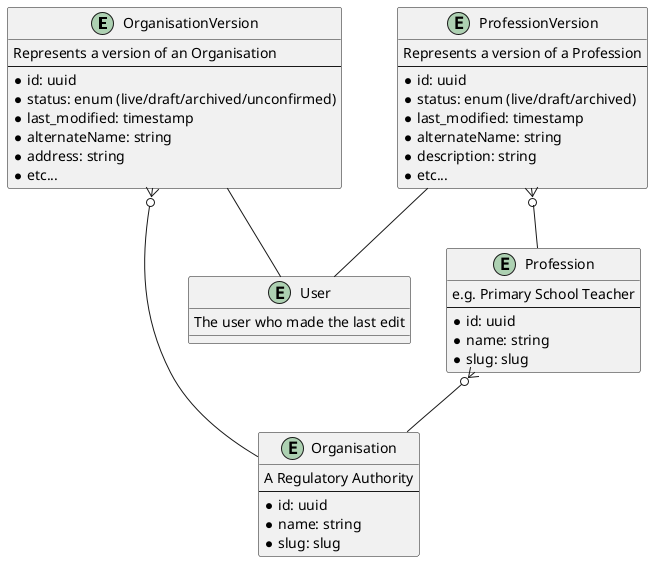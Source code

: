 @startuml versions

entity OrganisationVersion {
  Represents a version of an Organisation
  --
  * id: uuid
  * status: enum (live/draft/archived/unconfirmed)
  * last_modified: timestamp
  * alternateName: string
  * address: string
  * etc...
}

entity ProfessionVersion {
  Represents a version of a Profession
  --
  * id: uuid
  * status: enum (live/draft/archived)
  * last_modified: timestamp
  * alternateName: string
  * description: string
  * etc...
}

entity Organisation {
  A Regulatory Authority
  ---
  * id: uuid
  * name: string
  * slug: slug
}

entity Profession {
  e.g. Primary School Teacher
  ---
  * id: uuid
  * name: string
  * slug: slug
}

entity User {
  The user who made the last edit
}

OrganisationVersion }o-- Organisation
ProfessionVersion }o-- Profession
Profession }o-- Organisation
OrganisationVersion -- User
ProfessionVersion -- User

